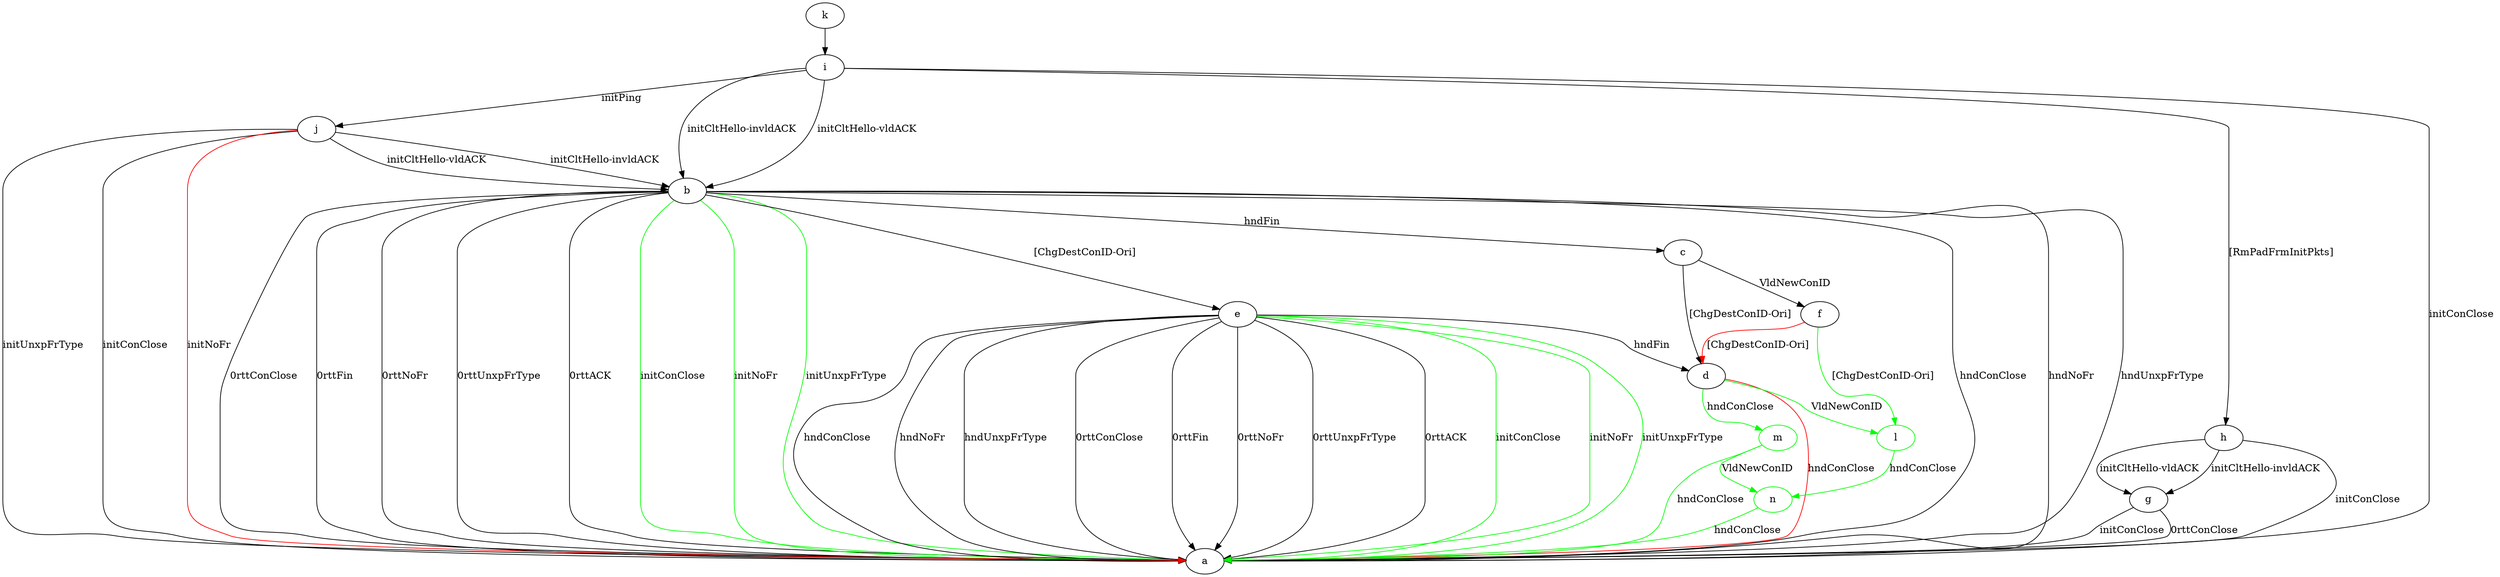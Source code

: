digraph "" {
	b -> a	[key=0,
		label="hndConClose "];
	b -> a	[key=1,
		label="hndNoFr "];
	b -> a	[key=2,
		label="hndUnxpFrType "];
	b -> a	[key=3,
		label="0rttConClose "];
	b -> a	[key=4,
		label="0rttFin "];
	b -> a	[key=5,
		label="0rttNoFr "];
	b -> a	[key=6,
		label="0rttUnxpFrType "];
	b -> a	[key=7,
		label="0rttACK "];
	b -> a	[key=8,
		color=green,
		label="initConClose "];
	b -> a	[key=9,
		color=green,
		label="initNoFr "];
	b -> a	[key=10,
		color=green,
		label="initUnxpFrType "];
	b -> c	[key=0,
		label="hndFin "];
	b -> e	[key=0,
		label="[ChgDestConID-Ori] "];
	c -> d	[key=0,
		label="[ChgDestConID-Ori] "];
	c -> f	[key=0,
		label="VldNewConID "];
	d -> a	[key=0,
		color=red,
		label="hndConClose "];
	l	[color=green];
	d -> l	[key=0,
		color=green,
		label="VldNewConID "];
	m	[color=green];
	d -> m	[key=0,
		color=green,
		label="hndConClose "];
	e -> a	[key=0,
		label="hndConClose "];
	e -> a	[key=1,
		label="hndNoFr "];
	e -> a	[key=2,
		label="hndUnxpFrType "];
	e -> a	[key=3,
		label="0rttConClose "];
	e -> a	[key=4,
		label="0rttFin "];
	e -> a	[key=5,
		label="0rttNoFr "];
	e -> a	[key=6,
		label="0rttUnxpFrType "];
	e -> a	[key=7,
		label="0rttACK "];
	e -> a	[key=8,
		color=green,
		label="initConClose "];
	e -> a	[key=9,
		color=green,
		label="initNoFr "];
	e -> a	[key=10,
		color=green,
		label="initUnxpFrType "];
	e -> d	[key=0,
		label="hndFin "];
	f -> d	[key=0,
		color=red,
		label="[ChgDestConID-Ori] "];
	f -> l	[key=0,
		color=green,
		label="[ChgDestConID-Ori] "];
	g -> a	[key=0,
		label="initConClose "];
	g -> a	[key=1,
		label="0rttConClose "];
	h -> a	[key=0,
		label="initConClose "];
	h -> g	[key=0,
		label="initCltHello-vldACK "];
	h -> g	[key=1,
		label="initCltHello-invldACK "];
	i -> a	[key=0,
		label="initConClose "];
	i -> b	[key=0,
		label="initCltHello-vldACK "];
	i -> b	[key=1,
		label="initCltHello-invldACK "];
	i -> h	[key=0,
		label="[RmPadFrmInitPkts] "];
	i -> j	[key=0,
		label="initPing "];
	j -> a	[key=0,
		label="initConClose "];
	j -> a	[key=1,
		label="initUnxpFrType "];
	j -> a	[key=2,
		color=red,
		label="initNoFr "];
	j -> b	[key=0,
		label="initCltHello-vldACK "];
	j -> b	[key=1,
		label="initCltHello-invldACK "];
	k -> i	[key=0];
	n	[color=green];
	l -> n	[key=0,
		color=green,
		label="hndConClose "];
	m -> a	[key=0,
		color=green,
		label="hndConClose "];
	m -> n	[key=0,
		color=green,
		label="VldNewConID "];
	n -> a	[key=0,
		color=green,
		label="hndConClose "];
}
